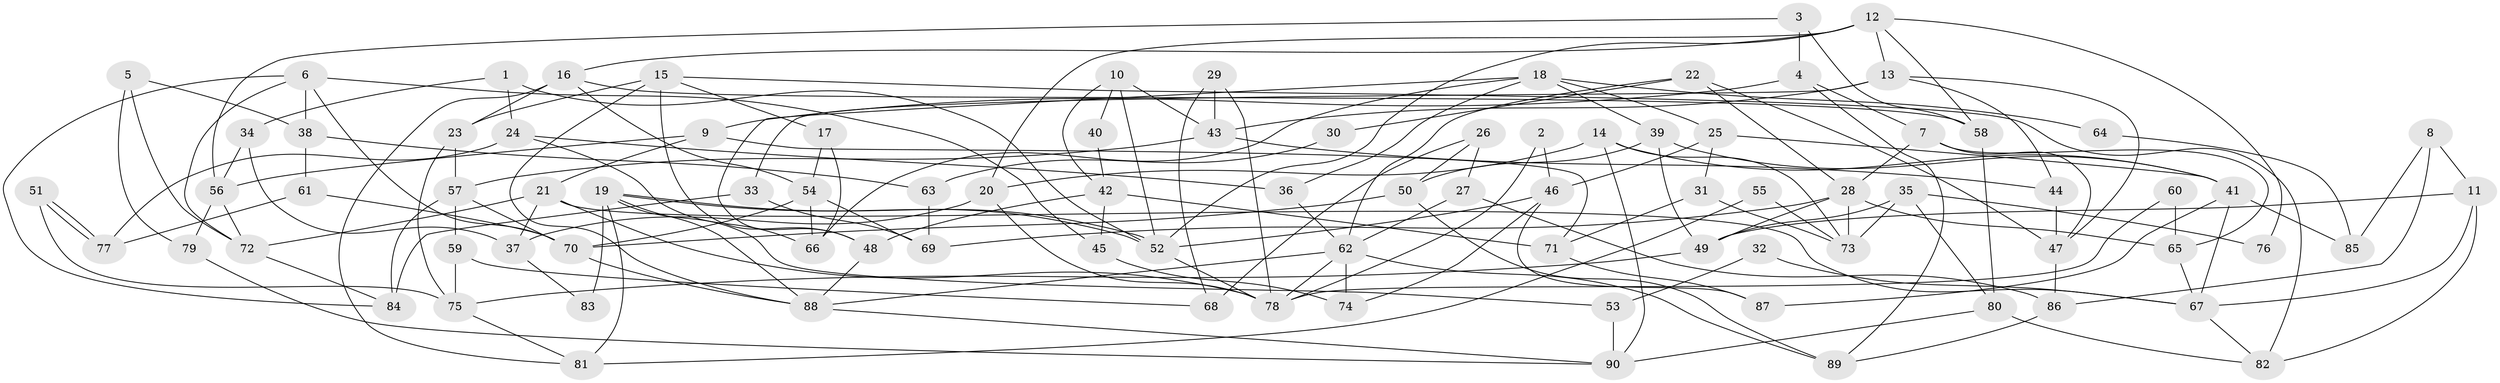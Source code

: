 // coarse degree distribution, {3: 0.14285714285714285, 2: 0.14285714285714285, 6: 0.14285714285714285, 4: 0.14285714285714285, 7: 0.16071428571428573, 5: 0.17857142857142858, 8: 0.03571428571428571, 9: 0.05357142857142857}
// Generated by graph-tools (version 1.1) at 2025/24/03/03/25 07:24:02]
// undirected, 90 vertices, 180 edges
graph export_dot {
graph [start="1"]
  node [color=gray90,style=filled];
  1;
  2;
  3;
  4;
  5;
  6;
  7;
  8;
  9;
  10;
  11;
  12;
  13;
  14;
  15;
  16;
  17;
  18;
  19;
  20;
  21;
  22;
  23;
  24;
  25;
  26;
  27;
  28;
  29;
  30;
  31;
  32;
  33;
  34;
  35;
  36;
  37;
  38;
  39;
  40;
  41;
  42;
  43;
  44;
  45;
  46;
  47;
  48;
  49;
  50;
  51;
  52;
  53;
  54;
  55;
  56;
  57;
  58;
  59;
  60;
  61;
  62;
  63;
  64;
  65;
  66;
  67;
  68;
  69;
  70;
  71;
  72;
  73;
  74;
  75;
  76;
  77;
  78;
  79;
  80;
  81;
  82;
  83;
  84;
  85;
  86;
  87;
  88;
  89;
  90;
  1 -- 24;
  1 -- 52;
  1 -- 34;
  2 -- 78;
  2 -- 46;
  3 -- 58;
  3 -- 56;
  3 -- 4;
  4 -- 7;
  4 -- 9;
  4 -- 89;
  5 -- 72;
  5 -- 79;
  5 -- 38;
  6 -- 72;
  6 -- 70;
  6 -- 38;
  6 -- 45;
  6 -- 84;
  7 -- 47;
  7 -- 28;
  7 -- 65;
  8 -- 11;
  8 -- 86;
  8 -- 85;
  9 -- 56;
  9 -- 21;
  9 -- 71;
  10 -- 43;
  10 -- 52;
  10 -- 40;
  10 -- 42;
  11 -- 49;
  11 -- 67;
  11 -- 82;
  12 -- 16;
  12 -- 52;
  12 -- 13;
  12 -- 20;
  12 -- 58;
  12 -- 76;
  13 -- 33;
  13 -- 43;
  13 -- 44;
  13 -- 47;
  14 -- 41;
  14 -- 90;
  14 -- 20;
  14 -- 73;
  15 -- 82;
  15 -- 48;
  15 -- 17;
  15 -- 23;
  15 -- 88;
  16 -- 54;
  16 -- 58;
  16 -- 23;
  16 -- 81;
  17 -- 54;
  17 -- 66;
  18 -- 36;
  18 -- 39;
  18 -- 25;
  18 -- 48;
  18 -- 64;
  18 -- 66;
  19 -- 81;
  19 -- 52;
  19 -- 52;
  19 -- 53;
  19 -- 83;
  19 -- 88;
  20 -- 37;
  20 -- 78;
  21 -- 78;
  21 -- 37;
  21 -- 67;
  21 -- 72;
  22 -- 28;
  22 -- 62;
  22 -- 30;
  22 -- 47;
  23 -- 57;
  23 -- 75;
  24 -- 77;
  24 -- 66;
  24 -- 36;
  25 -- 46;
  25 -- 31;
  25 -- 41;
  26 -- 50;
  26 -- 27;
  26 -- 68;
  27 -- 86;
  27 -- 62;
  28 -- 73;
  28 -- 65;
  28 -- 49;
  28 -- 69;
  29 -- 43;
  29 -- 78;
  29 -- 68;
  30 -- 63;
  31 -- 71;
  31 -- 73;
  32 -- 67;
  32 -- 53;
  33 -- 84;
  33 -- 69;
  34 -- 37;
  34 -- 56;
  35 -- 49;
  35 -- 73;
  35 -- 76;
  35 -- 80;
  36 -- 62;
  37 -- 83;
  38 -- 61;
  38 -- 63;
  39 -- 49;
  39 -- 41;
  39 -- 50;
  40 -- 42;
  41 -- 87;
  41 -- 67;
  41 -- 85;
  42 -- 48;
  42 -- 45;
  42 -- 71;
  43 -- 44;
  43 -- 57;
  44 -- 47;
  45 -- 74;
  46 -- 52;
  46 -- 74;
  46 -- 87;
  47 -- 86;
  48 -- 88;
  49 -- 75;
  50 -- 70;
  50 -- 89;
  51 -- 75;
  51 -- 77;
  51 -- 77;
  52 -- 78;
  53 -- 90;
  54 -- 66;
  54 -- 70;
  54 -- 69;
  55 -- 73;
  55 -- 81;
  56 -- 72;
  56 -- 79;
  57 -- 59;
  57 -- 70;
  57 -- 84;
  58 -- 80;
  59 -- 68;
  59 -- 75;
  60 -- 78;
  60 -- 65;
  61 -- 70;
  61 -- 77;
  62 -- 88;
  62 -- 89;
  62 -- 74;
  62 -- 78;
  63 -- 69;
  64 -- 85;
  65 -- 67;
  67 -- 82;
  70 -- 88;
  71 -- 87;
  72 -- 84;
  75 -- 81;
  79 -- 90;
  80 -- 82;
  80 -- 90;
  86 -- 89;
  88 -- 90;
}
